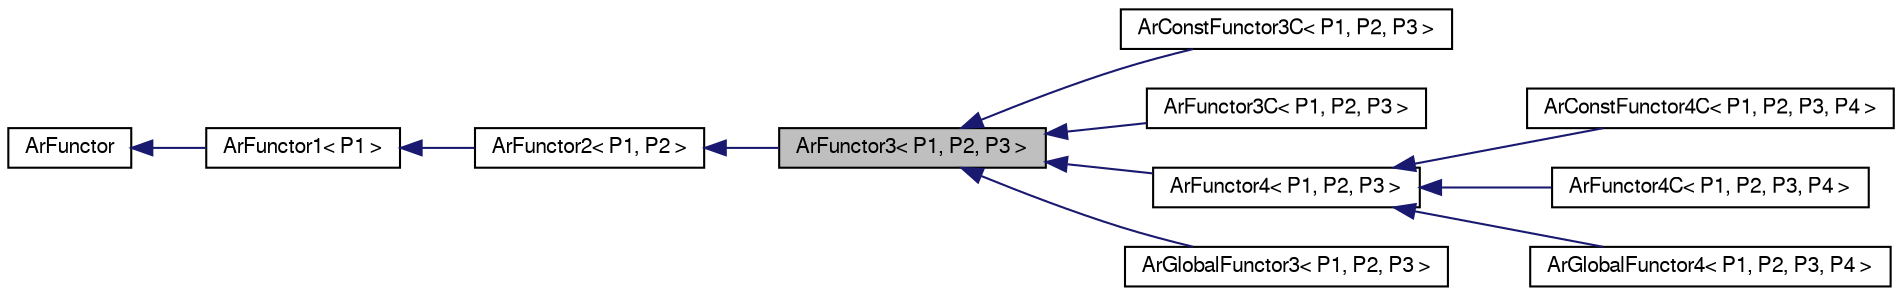 digraph G
{
  edge [fontname="FreeSans",fontsize=10,labelfontname="FreeSans",labelfontsize=10];
  node [fontname="FreeSans",fontsize=10,shape=record];
  rankdir=LR;
  Node1 [label="ArFunctor3\< P1, P2, P3 \>",height=0.2,width=0.4,color="black", fillcolor="grey75", style="filled" fontcolor="black"];
  Node2 -> Node1 [dir=back,color="midnightblue",fontsize=10,style="solid",fontname="FreeSans"];
  Node2 [label="ArFunctor2\< P1, P2 \>",height=0.2,width=0.4,color="black", fillcolor="white", style="filled",URL="$classArFunctor2.html",tooltip="Base class for functors with 2 parameters."];
  Node3 -> Node2 [dir=back,color="midnightblue",fontsize=10,style="solid",fontname="FreeSans"];
  Node3 [label="ArFunctor1\< P1 \>",height=0.2,width=0.4,color="black", fillcolor="white", style="filled",URL="$classArFunctor1.html",tooltip="Base class for functors with 1 parameter."];
  Node4 -> Node3 [dir=back,color="midnightblue",fontsize=10,style="solid",fontname="FreeSans"];
  Node4 [label="ArFunctor",height=0.2,width=0.4,color="black", fillcolor="white", style="filled",URL="$classArFunctor.html",tooltip="Base class for functors."];
  Node1 -> Node5 [dir=back,color="midnightblue",fontsize=10,style="solid",fontname="FreeSans"];
  Node5 [label="ArConstFunctor3C\< P1, P2, P3 \>",height=0.2,width=0.4,color="black", fillcolor="white", style="filled",URL="$classArConstFunctor3C.html",tooltip="Functor for a const member function with 3 parameters."];
  Node1 -> Node6 [dir=back,color="midnightblue",fontsize=10,style="solid",fontname="FreeSans"];
  Node6 [label="ArFunctor3C\< P1, P2, P3 \>",height=0.2,width=0.4,color="black", fillcolor="white", style="filled",URL="$classArFunctor3C.html",tooltip="Functor for a member function with 3 parameters."];
  Node1 -> Node7 [dir=back,color="midnightblue",fontsize=10,style="solid",fontname="FreeSans"];
  Node7 [label="ArFunctor4\< P1, P2, P3 \>",height=0.2,width=0.4,color="black", fillcolor="white", style="filled",URL="$classArFunctor4.html",tooltip="Base class for functors with 4 parameters."];
  Node7 -> Node8 [dir=back,color="midnightblue",fontsize=10,style="solid",fontname="FreeSans"];
  Node8 [label="ArConstFunctor4C\< P1, P2, P3, P4 \>",height=0.2,width=0.4,color="black", fillcolor="white", style="filled",URL="$classArConstFunctor4C.html",tooltip="Functor for a const member function with 4 parameters."];
  Node7 -> Node9 [dir=back,color="midnightblue",fontsize=10,style="solid",fontname="FreeSans"];
  Node9 [label="ArFunctor4C\< P1, P2, P3, P4 \>",height=0.2,width=0.4,color="black", fillcolor="white", style="filled",URL="$classArFunctor4C.html",tooltip="Functor for a member function with 4 parameters."];
  Node7 -> Node10 [dir=back,color="midnightblue",fontsize=10,style="solid",fontname="FreeSans"];
  Node10 [label="ArGlobalFunctor4\< P1, P2, P3, P4 \>",height=0.2,width=0.4,color="black", fillcolor="white", style="filled",URL="$classArGlobalFunctor4.html",tooltip="Functor for a global function with 4 parameters."];
  Node1 -> Node11 [dir=back,color="midnightblue",fontsize=10,style="solid",fontname="FreeSans"];
  Node11 [label="ArGlobalFunctor3\< P1, P2, P3 \>",height=0.2,width=0.4,color="black", fillcolor="white", style="filled",URL="$classArGlobalFunctor3.html",tooltip="Functor for a global function with 3 parameters."];
}

